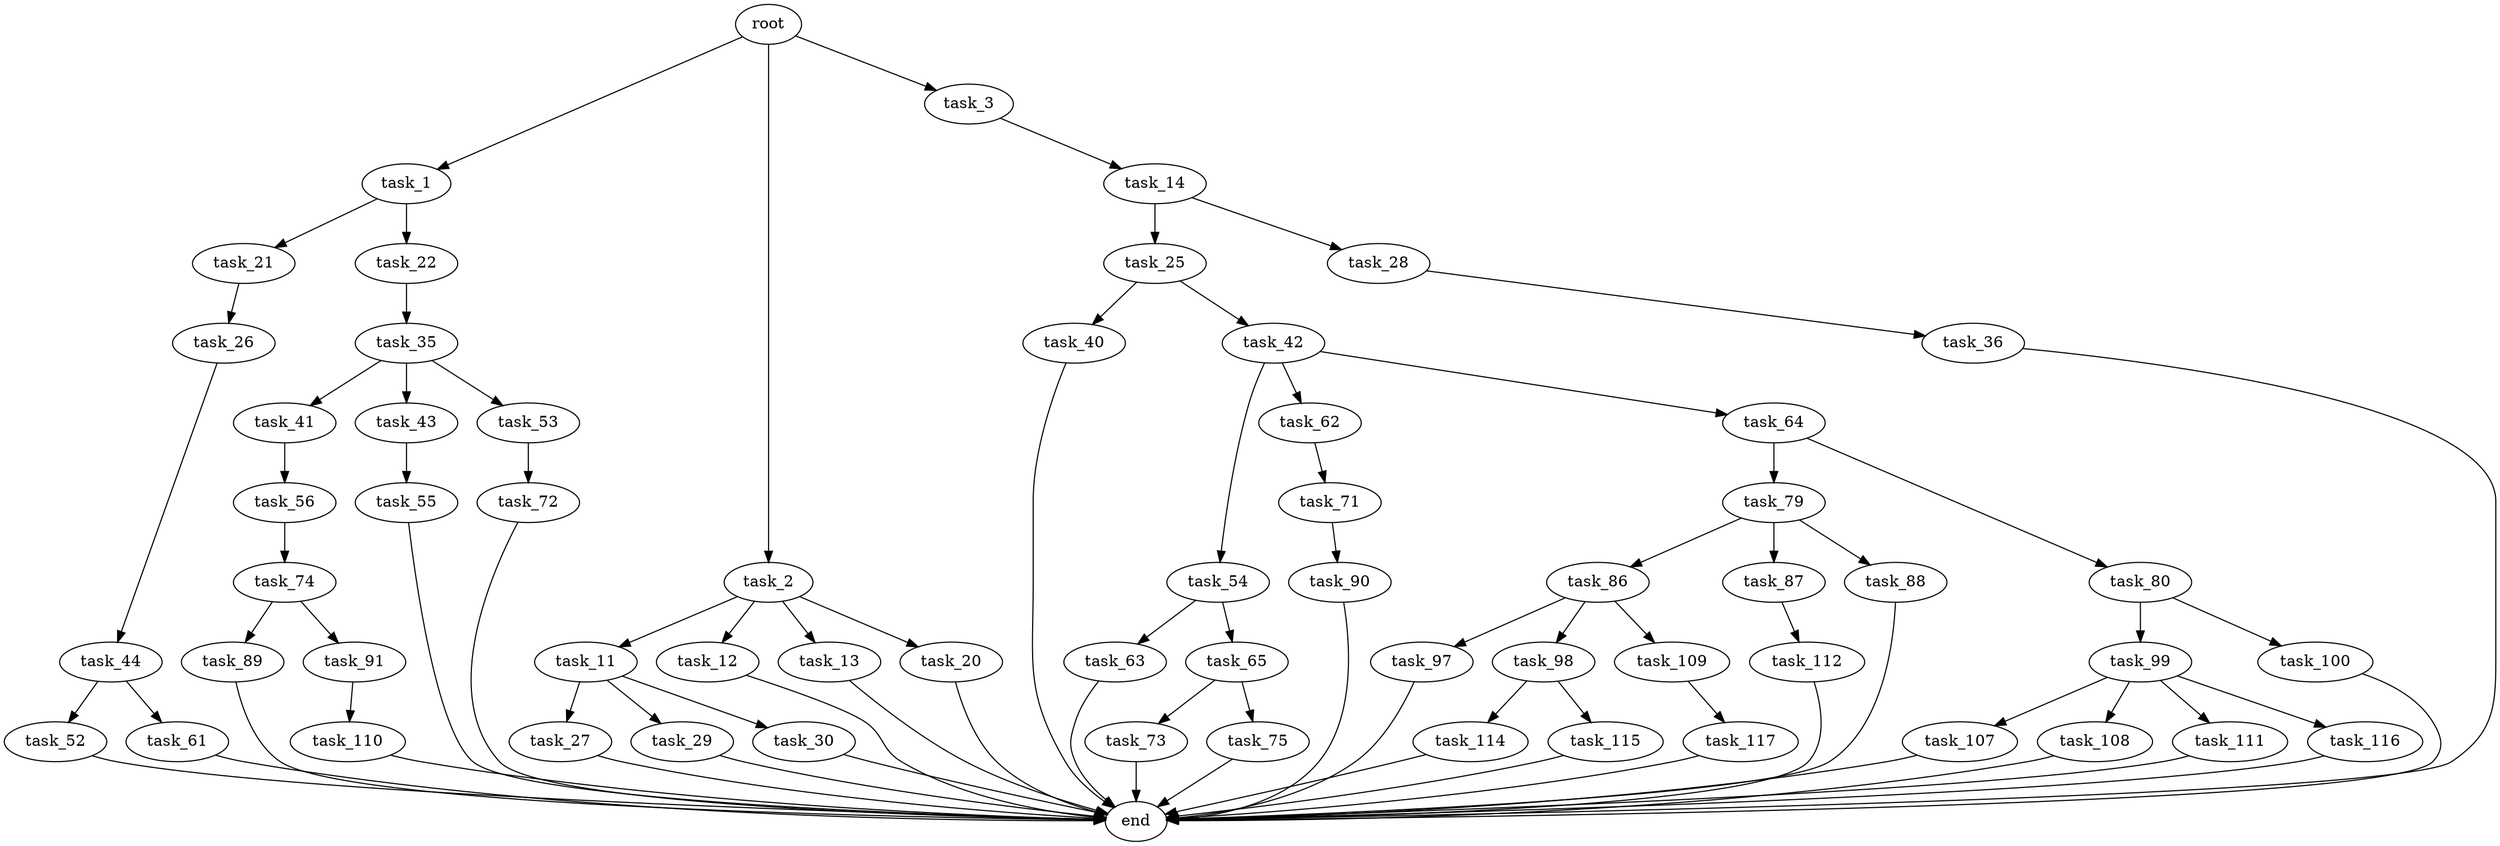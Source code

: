 digraph G {
  root [size="0.000000"];
  task_1 [size="134217728000.000000"];
  task_2 [size="139082005296.000000"];
  task_3 [size="28991029248.000000"];
  task_21 [size="1073741824000.000000"];
  task_22 [size="24933447348.000000"];
  task_11 [size="1073741824000.000000"];
  task_12 [size="621554808267.000000"];
  task_13 [size="89069253918.000000"];
  task_20 [size="549755813888.000000"];
  task_14 [size="782757789696.000000"];
  task_27 [size="1073741824000.000000"];
  task_29 [size="18666142498.000000"];
  task_30 [size="102635740513.000000"];
  end [size="0.000000"];
  task_25 [size="13246538232.000000"];
  task_28 [size="4797430776.000000"];
  task_26 [size="134217728000.000000"];
  task_35 [size="223298706644.000000"];
  task_40 [size="38656167546.000000"];
  task_42 [size="953417218237.000000"];
  task_44 [size="213668139773.000000"];
  task_36 [size="198604108776.000000"];
  task_41 [size="1073741824000.000000"];
  task_43 [size="8589934592.000000"];
  task_53 [size="1073741824000.000000"];
  task_56 [size="9016000231.000000"];
  task_54 [size="348038459964.000000"];
  task_62 [size="12840186832.000000"];
  task_64 [size="68719476736.000000"];
  task_55 [size="320131649760.000000"];
  task_52 [size="27530498020.000000"];
  task_61 [size="1387825199281.000000"];
  task_72 [size="178581230430.000000"];
  task_63 [size="113725760728.000000"];
  task_65 [size="41083142086.000000"];
  task_74 [size="8589934592.000000"];
  task_71 [size="100132513787.000000"];
  task_79 [size="400529830099.000000"];
  task_80 [size="9321996184.000000"];
  task_73 [size="29539813748.000000"];
  task_75 [size="44354349641.000000"];
  task_90 [size="460920432820.000000"];
  task_89 [size="13002501056.000000"];
  task_91 [size="389891314103.000000"];
  task_86 [size="368293445632.000000"];
  task_87 [size="368125202970.000000"];
  task_88 [size="64973261188.000000"];
  task_99 [size="27457998278.000000"];
  task_100 [size="12114477288.000000"];
  task_97 [size="7111651044.000000"];
  task_98 [size="245506016681.000000"];
  task_109 [size="231928233984.000000"];
  task_112 [size="70166812992.000000"];
  task_110 [size="31242956798.000000"];
  task_114 [size="322354151851.000000"];
  task_115 [size="30881255044.000000"];
  task_107 [size="368293445632.000000"];
  task_108 [size="9288104969.000000"];
  task_111 [size="8589934592.000000"];
  task_116 [size="231928233984.000000"];
  task_117 [size="2256485820.000000"];

  root -> task_1 [size="1.000000"];
  root -> task_2 [size="1.000000"];
  root -> task_3 [size="1.000000"];
  task_1 -> task_21 [size="209715200.000000"];
  task_1 -> task_22 [size="209715200.000000"];
  task_2 -> task_11 [size="134217728.000000"];
  task_2 -> task_12 [size="134217728.000000"];
  task_2 -> task_13 [size="134217728.000000"];
  task_2 -> task_20 [size="134217728.000000"];
  task_3 -> task_14 [size="75497472.000000"];
  task_21 -> task_26 [size="838860800.000000"];
  task_22 -> task_35 [size="411041792.000000"];
  task_11 -> task_27 [size="838860800.000000"];
  task_11 -> task_29 [size="838860800.000000"];
  task_11 -> task_30 [size="838860800.000000"];
  task_12 -> end [size="1.000000"];
  task_13 -> end [size="1.000000"];
  task_20 -> end [size="1.000000"];
  task_14 -> task_25 [size="679477248.000000"];
  task_14 -> task_28 [size="679477248.000000"];
  task_27 -> end [size="1.000000"];
  task_29 -> end [size="1.000000"];
  task_30 -> end [size="1.000000"];
  task_25 -> task_40 [size="536870912.000000"];
  task_25 -> task_42 [size="536870912.000000"];
  task_28 -> task_36 [size="75497472.000000"];
  task_26 -> task_44 [size="209715200.000000"];
  task_35 -> task_41 [size="536870912.000000"];
  task_35 -> task_43 [size="536870912.000000"];
  task_35 -> task_53 [size="536870912.000000"];
  task_40 -> end [size="1.000000"];
  task_42 -> task_54 [size="838860800.000000"];
  task_42 -> task_62 [size="838860800.000000"];
  task_42 -> task_64 [size="838860800.000000"];
  task_44 -> task_52 [size="301989888.000000"];
  task_44 -> task_61 [size="301989888.000000"];
  task_36 -> end [size="1.000000"];
  task_41 -> task_56 [size="838860800.000000"];
  task_43 -> task_55 [size="33554432.000000"];
  task_53 -> task_72 [size="838860800.000000"];
  task_56 -> task_74 [size="209715200.000000"];
  task_54 -> task_63 [size="536870912.000000"];
  task_54 -> task_65 [size="536870912.000000"];
  task_62 -> task_71 [size="536870912.000000"];
  task_64 -> task_79 [size="134217728.000000"];
  task_64 -> task_80 [size="134217728.000000"];
  task_55 -> end [size="1.000000"];
  task_52 -> end [size="1.000000"];
  task_61 -> end [size="1.000000"];
  task_72 -> end [size="1.000000"];
  task_63 -> end [size="1.000000"];
  task_65 -> task_73 [size="33554432.000000"];
  task_65 -> task_75 [size="33554432.000000"];
  task_74 -> task_89 [size="33554432.000000"];
  task_74 -> task_91 [size="33554432.000000"];
  task_71 -> task_90 [size="75497472.000000"];
  task_79 -> task_86 [size="411041792.000000"];
  task_79 -> task_87 [size="411041792.000000"];
  task_79 -> task_88 [size="411041792.000000"];
  task_80 -> task_99 [size="536870912.000000"];
  task_80 -> task_100 [size="536870912.000000"];
  task_73 -> end [size="1.000000"];
  task_75 -> end [size="1.000000"];
  task_90 -> end [size="1.000000"];
  task_89 -> end [size="1.000000"];
  task_91 -> task_110 [size="679477248.000000"];
  task_86 -> task_97 [size="411041792.000000"];
  task_86 -> task_98 [size="411041792.000000"];
  task_86 -> task_109 [size="411041792.000000"];
  task_87 -> task_112 [size="411041792.000000"];
  task_88 -> end [size="1.000000"];
  task_99 -> task_107 [size="536870912.000000"];
  task_99 -> task_108 [size="536870912.000000"];
  task_99 -> task_111 [size="536870912.000000"];
  task_99 -> task_116 [size="536870912.000000"];
  task_100 -> end [size="1.000000"];
  task_97 -> end [size="1.000000"];
  task_98 -> task_114 [size="209715200.000000"];
  task_98 -> task_115 [size="209715200.000000"];
  task_109 -> task_117 [size="301989888.000000"];
  task_112 -> end [size="1.000000"];
  task_110 -> end [size="1.000000"];
  task_114 -> end [size="1.000000"];
  task_115 -> end [size="1.000000"];
  task_107 -> end [size="1.000000"];
  task_108 -> end [size="1.000000"];
  task_111 -> end [size="1.000000"];
  task_116 -> end [size="1.000000"];
  task_117 -> end [size="1.000000"];
}
